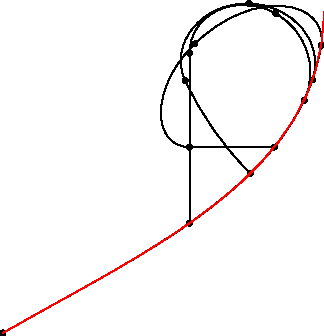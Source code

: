 unitsize(1cm);

real orient(path p, real t0 = 0, real t1 = 0.5, real t2 = 1) {
    if (straight(subpath(p, t0, t1), 0)) {
        return 0;
    } else {
        return orient(point(p, t0), point(p, t1), point(p, t2));
    }
}

guide append_circle(
    guide base_path,
    guide next_path,
    real cut_time,
    real end_length,
    real r34,
    real r24,
    int cross_angle = 90
) {
    pair z1, z2, z3, z4;
    guide g = subpath(base_path, 0, cut_time);
    real ori = orient(g);
    real ori_next = orient(next_path);

    z1 = relpoint(g, 1);
    z4 = arcpoint(reverse(g), end_length);

    if (ori > 0) {
        if (ori_next > 0) {
            // Left to left
            z3 = z4 - scale(r34) * rotate(-10) * dir(next_path, 0);
            z2 = z4 - scale(r24) * rotate(cross_angle) * dir(z3 - z1);
            g = g .. z2 .. {rotate(-20) * dir(next_path, 0)}z3 .. shift(z4) * next_path;
        } else if (ori_next < 0) {
            // Left to right
        } else {
            // Left to straight
            z3 = z4 - scale(r34) * dir(next_path, 0);
            z2 = z4 - scale(r24) * rotate(cross_angle) * dir(z3 - z1);
            g = g .. z2 .. {dir(next_path, 0)}z3 -- shift(z4) * next_path;
        }
    } else if (ori < 0) {
        if (ori_next > 0) {
            // Right to left
        } else if (ori_next < 0) {
            // Right to right
        } else {
            // Right to straight
        }
    } else {
        if (ori_next > 0) {
            // Straight to left
        } else if (ori_next < 0) {
            // Straight to right
        } else {
            // Straight to straight
        }
    }


    //g = g .. z2 .. {rotate(-10) * dir(next_path, 0)}z3 .. shift(z4) * next_path;
    return subpath(g, 0, length(g) - length(next_path));
}

guide sa = (0, 0){dir(30)} .. {dir(90)}(dir(45) * 8);

guide sa_next = (0, 0){dir(-45)} .. {dir(45)}(2, 0);
guide su = append_circle(sa, sa_next, 0.85, 2, r34 = 2, r24 = 3, 90);

guide ka = (0, 0) -- 8E;
guide x_su_ka = append_circle(sa, ka, 0.93, 2, r34 = 1.5, r24 = 2.3, 90);

guide u = (0, 0) -- 4S;
guide x_su_u = append_circle(sa, u, 0.8, 3, r34 = 3, r24 = 4, 90);

draw(su);
dot(su);

draw(x_su_ka);
dot(x_su_ka);

draw(x_su_u);
dot(x_su_u);

draw(sa, red);
//draw(point(su, 1) -- point(su, 3));
//draw(point(su, 2) -- point(su, 4));
unitsize(1cm);

real orient(path p, real t0 = 0, real t1 = 0.5, real t2 = 1) {
    if (straight(subpath(p, t0, t1), 0)) {
        return 0;
    } else {
        return orient(point(p, t0), point(p, t1), point(p, t2));
    }
}

guide path_with_tail_circle(
    guide base_path,
    real cut_time,
    real end_length,
    real r34,
    real r24,
    int cross_angle = 90,
    guide next_path
) {
    guide g = subpath(base_path, 0, cut_time);

    pair z1 = relpoint(g, 1);
    pair z4 = arcpoint(reverse(g), end_length);
    pair z3 = z4 - scale(r34) * dir(-45);
    pair z2 = z4 - scale(r24) * rotate(cross_angle) * dir(z3 - z1);

    real ori = orient(g);
    real ori_next = orient(next_path);

    if (ori > 0) {
    } else if (ori < 0) {
    } else {
    }

    g = g .. z2 .. {dir(-45 -10)}z3 .. {dir(-45)}z4;
    return g;
}

guide sa = (0, 0){dir(30)} .. {dir(90)}(dir(45) * 8);
pair d0 = dir(sa, 0);
pair d1 = dir(sa, 0.1);
real a = atan2(cross(d1, d0), dot(d1, d0));
//write(a);
write(orient(sa));
write(orient(reverse(sa)));
write(orient((0, 0) -- NNE));
//draw(g);
//dot(g);
//draw(point(g, 1) -- point(g, 3));
//draw(point(g, 2) -- point(g, 4));
//draw(base_orig, red);


